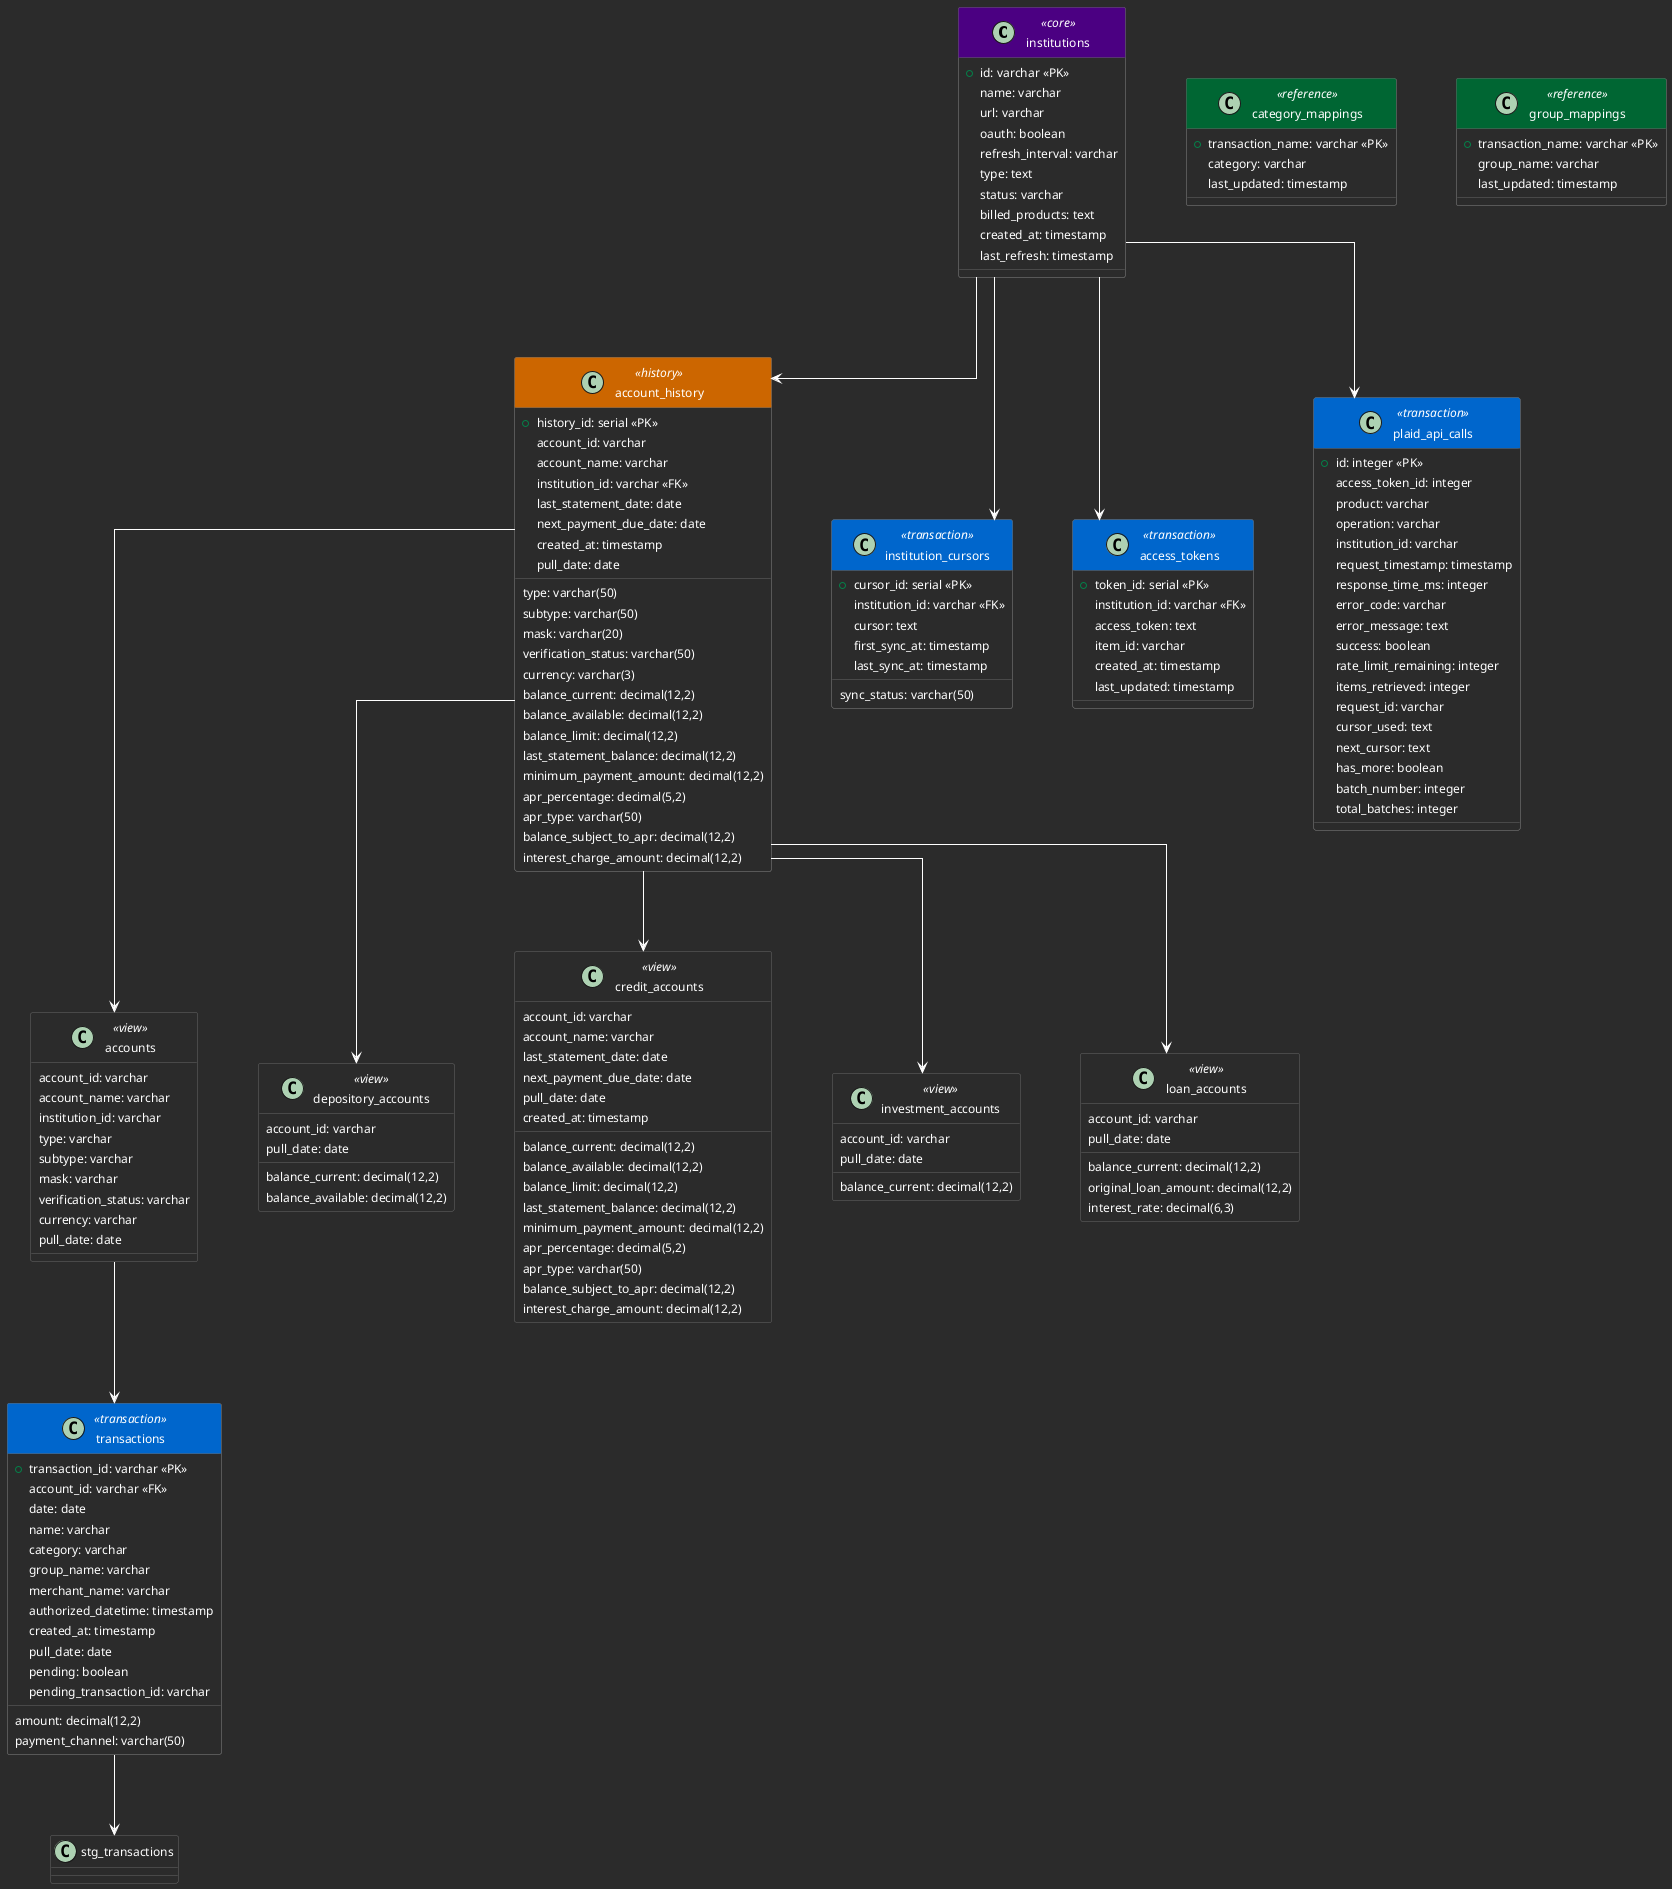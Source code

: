 @startuml Financial Database Schema

' Basic styling
skinparam BackgroundColor #2B2B2B
skinparam linetype ortho
skinparam Padding 2
skinparam roundcorner 5
skinparam nodesep 60
skinparam ranksep 80

' Class styling
skinparam class {
    AttributeFontColor white
    AttributeFontSize 12
    BackgroundColor #2B2B2B
    BorderColor #666666
    StereotypeFontColor white
    HeaderBackgroundColor<<core>> #4B0082
    HeaderBackgroundColor<<transaction>> #0066CC
    HeaderBackgroundColor<<reference>> #006633
    HeaderBackgroundColor<<history>> #CC6600
}

' Core tables
class institutions <<core>> {
    + id: varchar <<PK>>
    name: varchar
    url: varchar
    oauth: boolean
    refresh_interval: varchar
    type: text
    status: varchar
    billed_products: text
    created_at: timestamp
    last_refresh: timestamp
}

class account_history <<history>> {
    + history_id: serial <<PK>>
    account_id: varchar
    account_name: varchar
    institution_id: varchar <<FK>>
    type: varchar(50)
    subtype: varchar(50)
    mask: varchar(20)
    verification_status: varchar(50)
    currency: varchar(3)
    balance_current: decimal(12,2)
    balance_available: decimal(12,2)
    balance_limit: decimal(12,2)
    last_statement_balance: decimal(12,2)
    last_statement_date: date
    minimum_payment_amount: decimal(12,2)
    next_payment_due_date: date
    apr_percentage: decimal(5,2)
    apr_type: varchar(50)
    balance_subject_to_apr: decimal(12,2)
    interest_charge_amount: decimal(12,2)
    created_at: timestamp
    pull_date: date
}

' Views
class accounts <<view>> {
    account_id: varchar
    account_name: varchar
    institution_id: varchar
    type: varchar
    subtype: varchar
    mask: varchar
    verification_status: varchar
    currency: varchar
    pull_date: date
}

class depository_accounts <<view>> {
    account_id: varchar
    balance_current: decimal(12,2)
    balance_available: decimal(12,2)
    pull_date: date
}

class credit_accounts <<view>> {
    account_id: varchar
    account_name: varchar
    balance_current: decimal(12,2)
    balance_available: decimal(12,2)
    balance_limit: decimal(12,2)
    last_statement_balance: decimal(12,2)
    last_statement_date: date
    minimum_payment_amount: decimal(12,2)
    next_payment_due_date: date
    apr_percentage: decimal(5,2)
    apr_type: varchar(50)
    balance_subject_to_apr: decimal(12,2)
    interest_charge_amount: decimal(12,2)
    pull_date: date
    created_at: timestamp
}

class investment_accounts <<view>> {
    account_id: varchar
    balance_current: decimal(12,2)
    pull_date: date
}

class loan_accounts <<view>> {
    account_id: varchar
    balance_current: decimal(12,2)
    original_loan_amount: decimal(12,2)
    interest_rate: decimal(6,3)
    pull_date: date
}

' Reference tables
class category_mappings <<reference>> {
    + transaction_name: varchar <<PK>>
    category: varchar
    last_updated: timestamp
}

class group_mappings <<reference>> {
    + transaction_name: varchar <<PK>>
    group_name: varchar
    last_updated: timestamp
}

' Transaction and API tables
class transactions <<transaction>> {
    + transaction_id: varchar <<PK>>
    account_id: varchar <<FK>>
    amount: decimal(12,2)
    date: date
    name: varchar
    category: varchar
    group_name: varchar
    merchant_name: varchar
    payment_channel: varchar(50)
    authorized_datetime: timestamp
    created_at: timestamp
    pull_date: date
    pending: boolean
    pending_transaction_id: varchar
}

class institution_cursors <<transaction>> {
    + cursor_id: serial <<PK>>
    institution_id: varchar <<FK>>
    cursor: text
    first_sync_at: timestamp
    last_sync_at: timestamp
    sync_status: varchar(50)
}

class access_tokens <<transaction>> {
    + token_id: serial <<PK>>
    institution_id: varchar <<FK>>
    access_token: text
    item_id: varchar
    created_at: timestamp
    last_updated: timestamp
}

class plaid_api_calls <<transaction>> {
    + id: integer <<PK>>
    access_token_id: integer
    product: varchar
    operation: varchar
    institution_id: varchar
    request_timestamp: timestamp
    response_time_ms: integer
    error_code: varchar
    error_message: text
    success: boolean
    rate_limit_remaining: integer
    items_retrieved: integer
    request_id: varchar
    cursor_used: text
    next_cursor: text
    has_more: boolean
    batch_number: integer
    total_batches: integer
}

' Relationships
institutions -[#ffffff]-> account_history
account_history -[#ffffff]-> accounts
account_history -[#ffffff]-> depository_accounts
account_history -[#ffffff]-> credit_accounts
account_history -[#ffffff]-> investment_accounts
account_history -[#ffffff]-> loan_accounts
institutions -[#ffffff]-> institution_cursors
institutions -[#ffffff]-> access_tokens
accounts -[#ffffff]-> transactions
institutions -[#ffffff]-> plaid_api_calls
transactions -[#ffffff]-> stg_transactions

@enduml